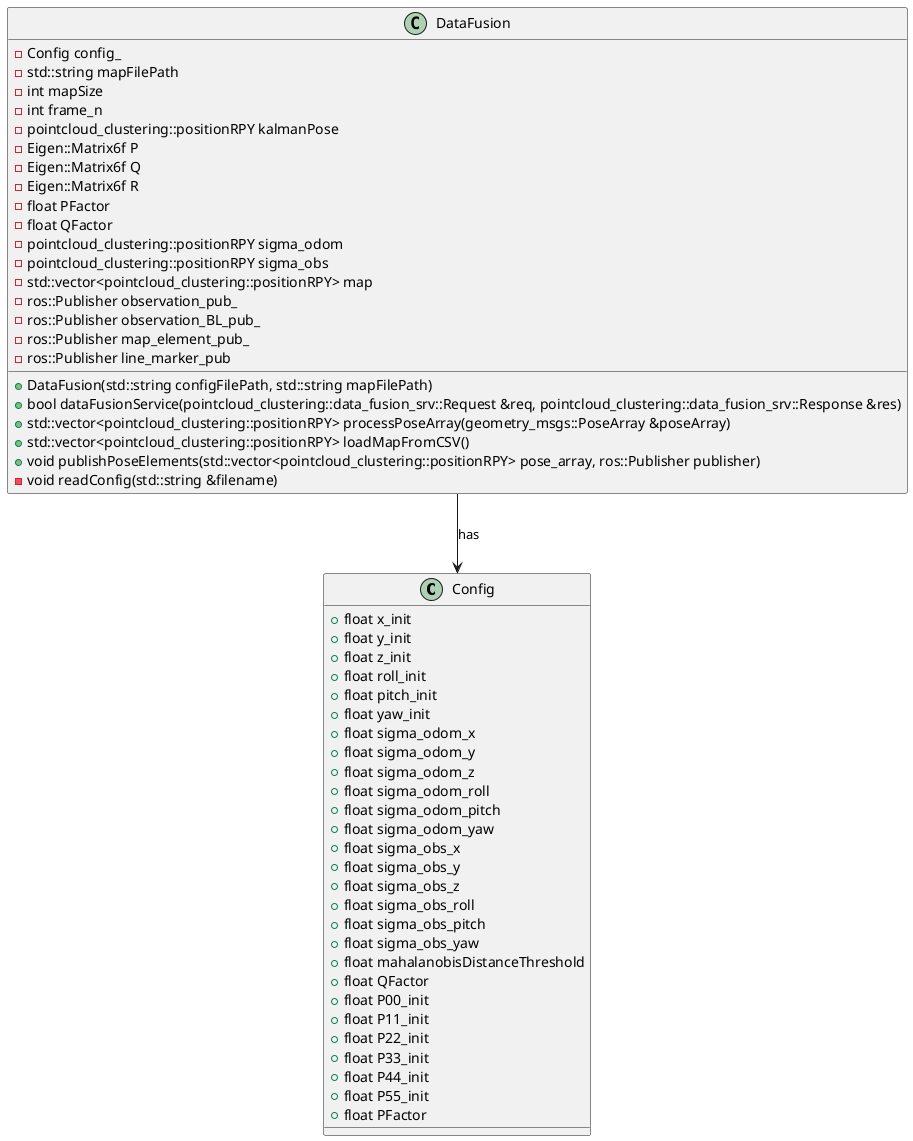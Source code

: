 @startuml

class Config {
    + float x_init
    + float y_init
    + float z_init
    + float roll_init
    + float pitch_init
    + float yaw_init
    + float sigma_odom_x
    + float sigma_odom_y
    + float sigma_odom_z
    + float sigma_odom_roll
    + float sigma_odom_pitch
    + float sigma_odom_yaw
    + float sigma_obs_x
    + float sigma_obs_y
    + float sigma_obs_z
    + float sigma_obs_roll
    + float sigma_obs_pitch
    + float sigma_obs_yaw
    + float mahalanobisDistanceThreshold
    + float QFactor
    + float P00_init
    + float P11_init
    + float P22_init
    + float P33_init
    + float P44_init
    + float P55_init
    + float PFactor
}

class DataFusion {
    - Config config_
    - std::string mapFilePath
    - int mapSize
    - int frame_n
    - pointcloud_clustering::positionRPY kalmanPose
    - Eigen::Matrix6f P
    - Eigen::Matrix6f Q
    - Eigen::Matrix6f R
    - float PFactor
    - float QFactor
    - pointcloud_clustering::positionRPY sigma_odom
    - pointcloud_clustering::positionRPY sigma_obs
    - std::vector<pointcloud_clustering::positionRPY> map
    - ros::Publisher observation_pub_
    - ros::Publisher observation_BL_pub_
    - ros::Publisher map_element_pub_
    - ros::Publisher line_marker_pub

    + DataFusion(std::string configFilePath, std::string mapFilePath)
    + bool dataFusionService(pointcloud_clustering::data_fusion_srv::Request &req, pointcloud_clustering::data_fusion_srv::Response &res)
    + std::vector<pointcloud_clustering::positionRPY> processPoseArray(geometry_msgs::PoseArray &poseArray)
    + std::vector<pointcloud_clustering::positionRPY> loadMapFromCSV()
    + void publishPoseElements(std::vector<pointcloud_clustering::positionRPY> pose_array, ros::Publisher publisher)
    - void readConfig(std::string &filename)
}



DataFusion --> Config : "has"
@enduml
